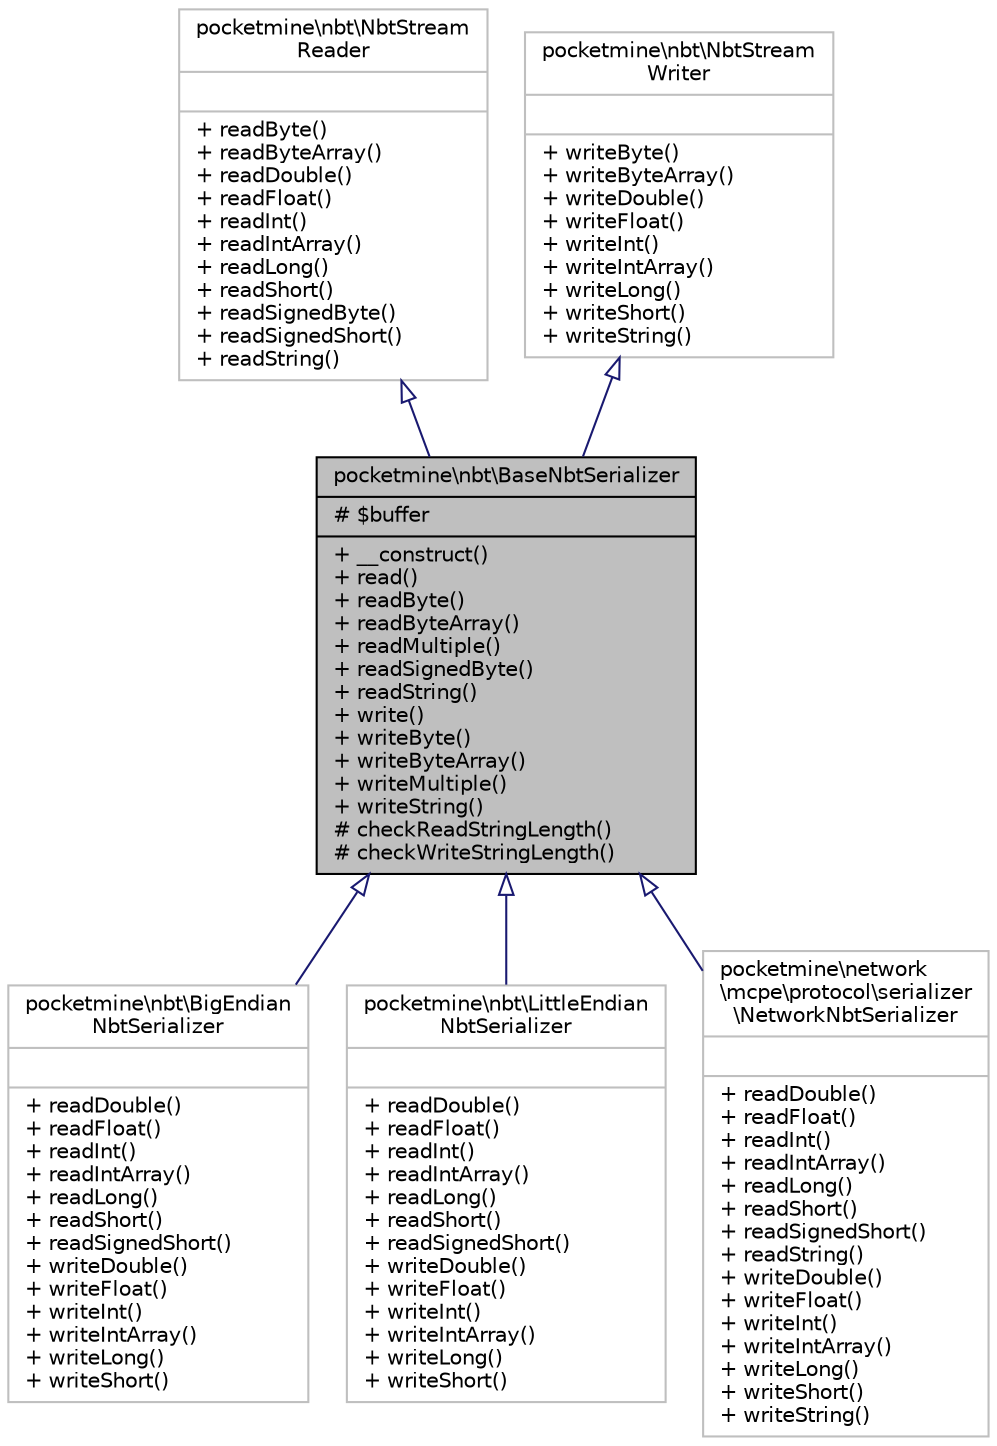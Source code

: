 digraph "pocketmine\nbt\BaseNbtSerializer"
{
 // INTERACTIVE_SVG=YES
 // LATEX_PDF_SIZE
  edge [fontname="Helvetica",fontsize="10",labelfontname="Helvetica",labelfontsize="10"];
  node [fontname="Helvetica",fontsize="10",shape=record];
  Node1 [label="{pocketmine\\nbt\\BaseNbtSerializer\n|# $buffer\l|+ __construct()\l+ read()\l+ readByte()\l+ readByteArray()\l+ readMultiple()\l+ readSignedByte()\l+ readString()\l+ write()\l+ writeByte()\l+ writeByteArray()\l+ writeMultiple()\l+ writeString()\l# checkReadStringLength()\l# checkWriteStringLength()\l}",height=0.2,width=0.4,color="black", fillcolor="grey75", style="filled", fontcolor="black",tooltip=" "];
  Node2 -> Node1 [dir="back",color="midnightblue",fontsize="10",style="solid",arrowtail="onormal",fontname="Helvetica"];
  Node2 [label="{pocketmine\\nbt\\NbtStream\lReader\n||+ readByte()\l+ readByteArray()\l+ readDouble()\l+ readFloat()\l+ readInt()\l+ readIntArray()\l+ readLong()\l+ readShort()\l+ readSignedByte()\l+ readSignedShort()\l+ readString()\l}",height=0.2,width=0.4,color="grey75", fillcolor="white", style="filled",URL="$d1/d97/interfacepocketmine_1_1nbt_1_1_nbt_stream_reader.html",tooltip=" "];
  Node3 -> Node1 [dir="back",color="midnightblue",fontsize="10",style="solid",arrowtail="onormal",fontname="Helvetica"];
  Node3 [label="{pocketmine\\nbt\\NbtStream\lWriter\n||+ writeByte()\l+ writeByteArray()\l+ writeDouble()\l+ writeFloat()\l+ writeInt()\l+ writeIntArray()\l+ writeLong()\l+ writeShort()\l+ writeString()\l}",height=0.2,width=0.4,color="grey75", fillcolor="white", style="filled",URL="$d7/d36/interfacepocketmine_1_1nbt_1_1_nbt_stream_writer.html",tooltip=" "];
  Node1 -> Node4 [dir="back",color="midnightblue",fontsize="10",style="solid",arrowtail="onormal",fontname="Helvetica"];
  Node4 [label="{pocketmine\\nbt\\BigEndian\lNbtSerializer\n||+ readDouble()\l+ readFloat()\l+ readInt()\l+ readIntArray()\l+ readLong()\l+ readShort()\l+ readSignedShort()\l+ writeDouble()\l+ writeFloat()\l+ writeInt()\l+ writeIntArray()\l+ writeLong()\l+ writeShort()\l}",height=0.2,width=0.4,color="grey75", fillcolor="white", style="filled",URL="$d3/d8c/classpocketmine_1_1nbt_1_1_big_endian_nbt_serializer.html",tooltip=" "];
  Node1 -> Node5 [dir="back",color="midnightblue",fontsize="10",style="solid",arrowtail="onormal",fontname="Helvetica"];
  Node5 [label="{pocketmine\\nbt\\LittleEndian\lNbtSerializer\n||+ readDouble()\l+ readFloat()\l+ readInt()\l+ readIntArray()\l+ readLong()\l+ readShort()\l+ readSignedShort()\l+ writeDouble()\l+ writeFloat()\l+ writeInt()\l+ writeIntArray()\l+ writeLong()\l+ writeShort()\l}",height=0.2,width=0.4,color="grey75", fillcolor="white", style="filled",URL="$df/d56/classpocketmine_1_1nbt_1_1_little_endian_nbt_serializer.html",tooltip=" "];
  Node1 -> Node6 [dir="back",color="midnightblue",fontsize="10",style="solid",arrowtail="onormal",fontname="Helvetica"];
  Node6 [label="{pocketmine\\network\l\\mcpe\\protocol\\serializer\l\\NetworkNbtSerializer\n||+ readDouble()\l+ readFloat()\l+ readInt()\l+ readIntArray()\l+ readLong()\l+ readShort()\l+ readSignedShort()\l+ readString()\l+ writeDouble()\l+ writeFloat()\l+ writeInt()\l+ writeIntArray()\l+ writeLong()\l+ writeShort()\l+ writeString()\l}",height=0.2,width=0.4,color="grey75", fillcolor="white", style="filled",URL="$d4/dc8/classpocketmine_1_1network_1_1mcpe_1_1protocol_1_1serializer_1_1_network_nbt_serializer.html",tooltip=" "];
}
